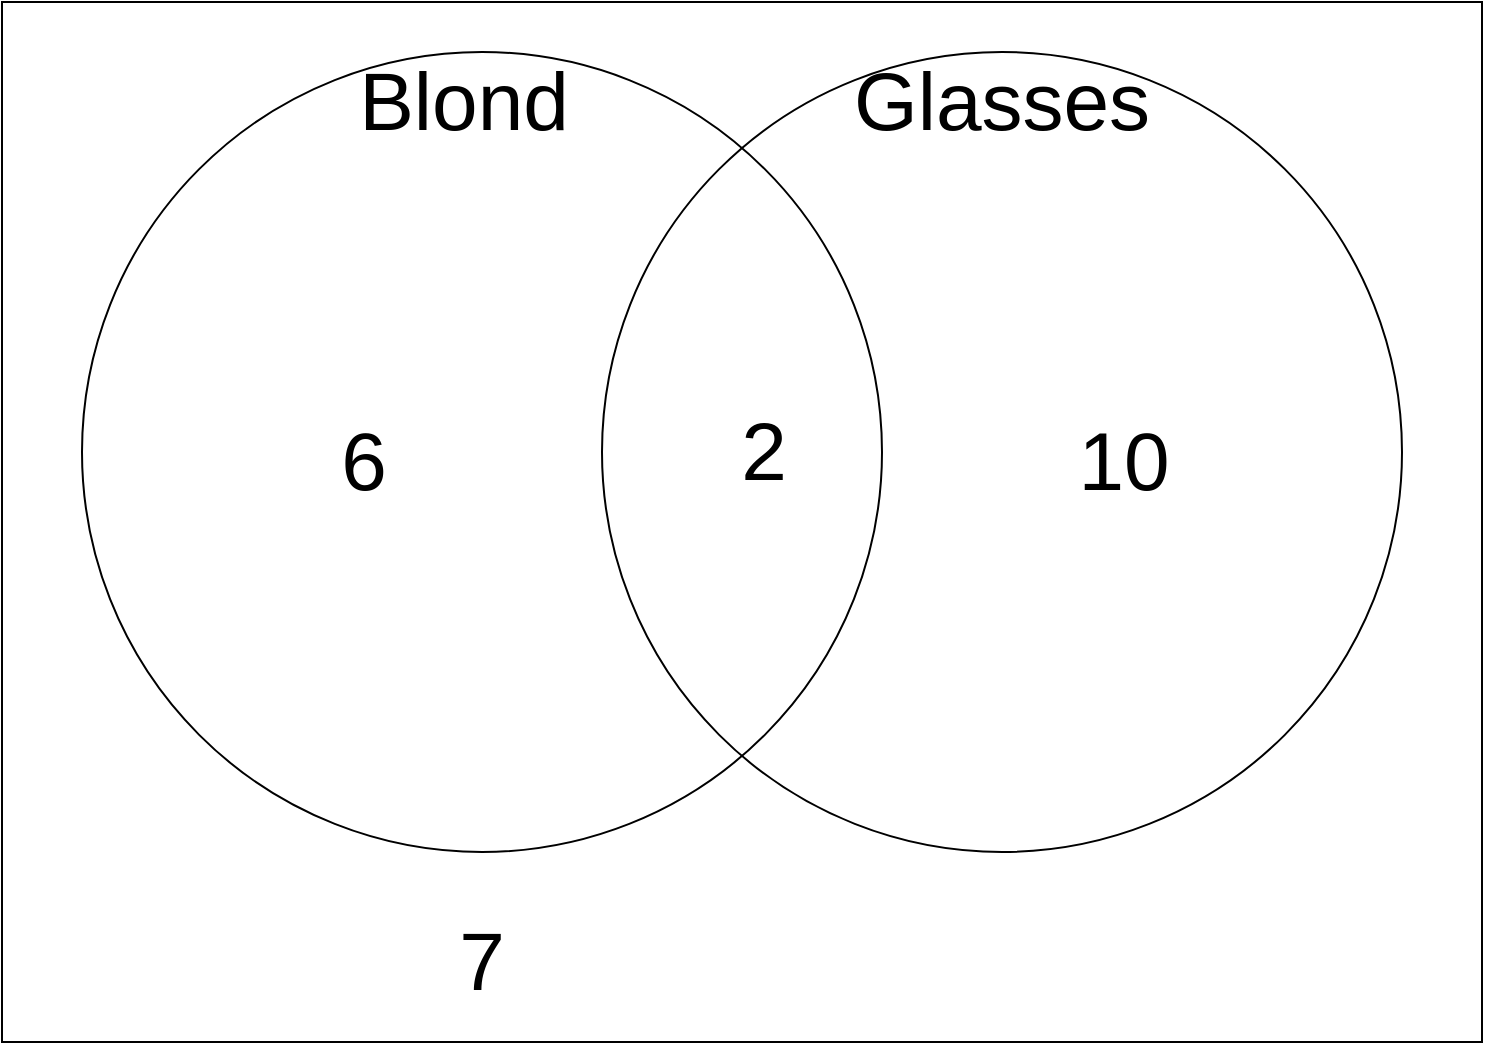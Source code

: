 <mxfile version="13.1.13" type="github"><diagram id="Lyv_1IN04Wyf5kW2iwVI" name="Page-1"><mxGraphModel dx="924" dy="1534" grid="1" gridSize="10" guides="1" tooltips="1" connect="1" arrows="1" fold="1" page="1" pageScale="1" pageWidth="827" pageHeight="1169" math="0" shadow="0"><root><mxCell id="0"/><mxCell id="1" parent="0"/><mxCell id="3IQGCT9h7xahSnSsPOlV-1" value="" style="ellipse;whiteSpace=wrap;html=1;aspect=fixed;fillColor=none;" vertex="1" parent="1"><mxGeometry x="84" y="90" width="400" height="400" as="geometry"/></mxCell><mxCell id="3IQGCT9h7xahSnSsPOlV-2" value="" style="ellipse;whiteSpace=wrap;html=1;aspect=fixed;fillColor=none;" vertex="1" parent="1"><mxGeometry x="344" y="90" width="400" height="400" as="geometry"/></mxCell><mxCell id="3IQGCT9h7xahSnSsPOlV-4" value="" style="rounded=0;whiteSpace=wrap;html=1;fillColor=none;" vertex="1" parent="1"><mxGeometry x="44" y="65" width="740" height="520" as="geometry"/></mxCell><mxCell id="3IQGCT9h7xahSnSsPOlV-5" value="7" style="text;html=1;strokeColor=none;fillColor=none;align=center;verticalAlign=middle;whiteSpace=wrap;rounded=0;fontSize=41;" vertex="1" parent="1"><mxGeometry x="229" y="520" width="110" height="50" as="geometry"/></mxCell><mxCell id="3IQGCT9h7xahSnSsPOlV-6" value="6" style="text;html=1;strokeColor=none;fillColor=none;align=center;verticalAlign=middle;whiteSpace=wrap;rounded=0;fontSize=41;" vertex="1" parent="1"><mxGeometry x="170" y="270" width="110" height="50" as="geometry"/></mxCell><mxCell id="3IQGCT9h7xahSnSsPOlV-7" value="2" style="text;html=1;strokeColor=none;fillColor=none;align=center;verticalAlign=middle;whiteSpace=wrap;rounded=0;fontSize=41;" vertex="1" parent="1"><mxGeometry x="370" y="265" width="110" height="50" as="geometry"/></mxCell><mxCell id="3IQGCT9h7xahSnSsPOlV-8" value="10" style="text;html=1;strokeColor=none;fillColor=none;align=center;verticalAlign=middle;whiteSpace=wrap;rounded=0;fontSize=41;" vertex="1" parent="1"><mxGeometry x="550" y="270" width="110" height="50" as="geometry"/></mxCell><mxCell id="3IQGCT9h7xahSnSsPOlV-9" value="Glasses" style="text;html=1;strokeColor=none;fillColor=none;align=center;verticalAlign=middle;whiteSpace=wrap;rounded=0;fontSize=41;" vertex="1" parent="1"><mxGeometry x="489" y="90" width="110" height="50" as="geometry"/></mxCell><mxCell id="3IQGCT9h7xahSnSsPOlV-10" value="Blond" style="text;html=1;strokeColor=none;fillColor=none;align=center;verticalAlign=middle;whiteSpace=wrap;rounded=0;fontSize=41;" vertex="1" parent="1"><mxGeometry x="220" y="90" width="110" height="50" as="geometry"/></mxCell></root></mxGraphModel></diagram></mxfile>